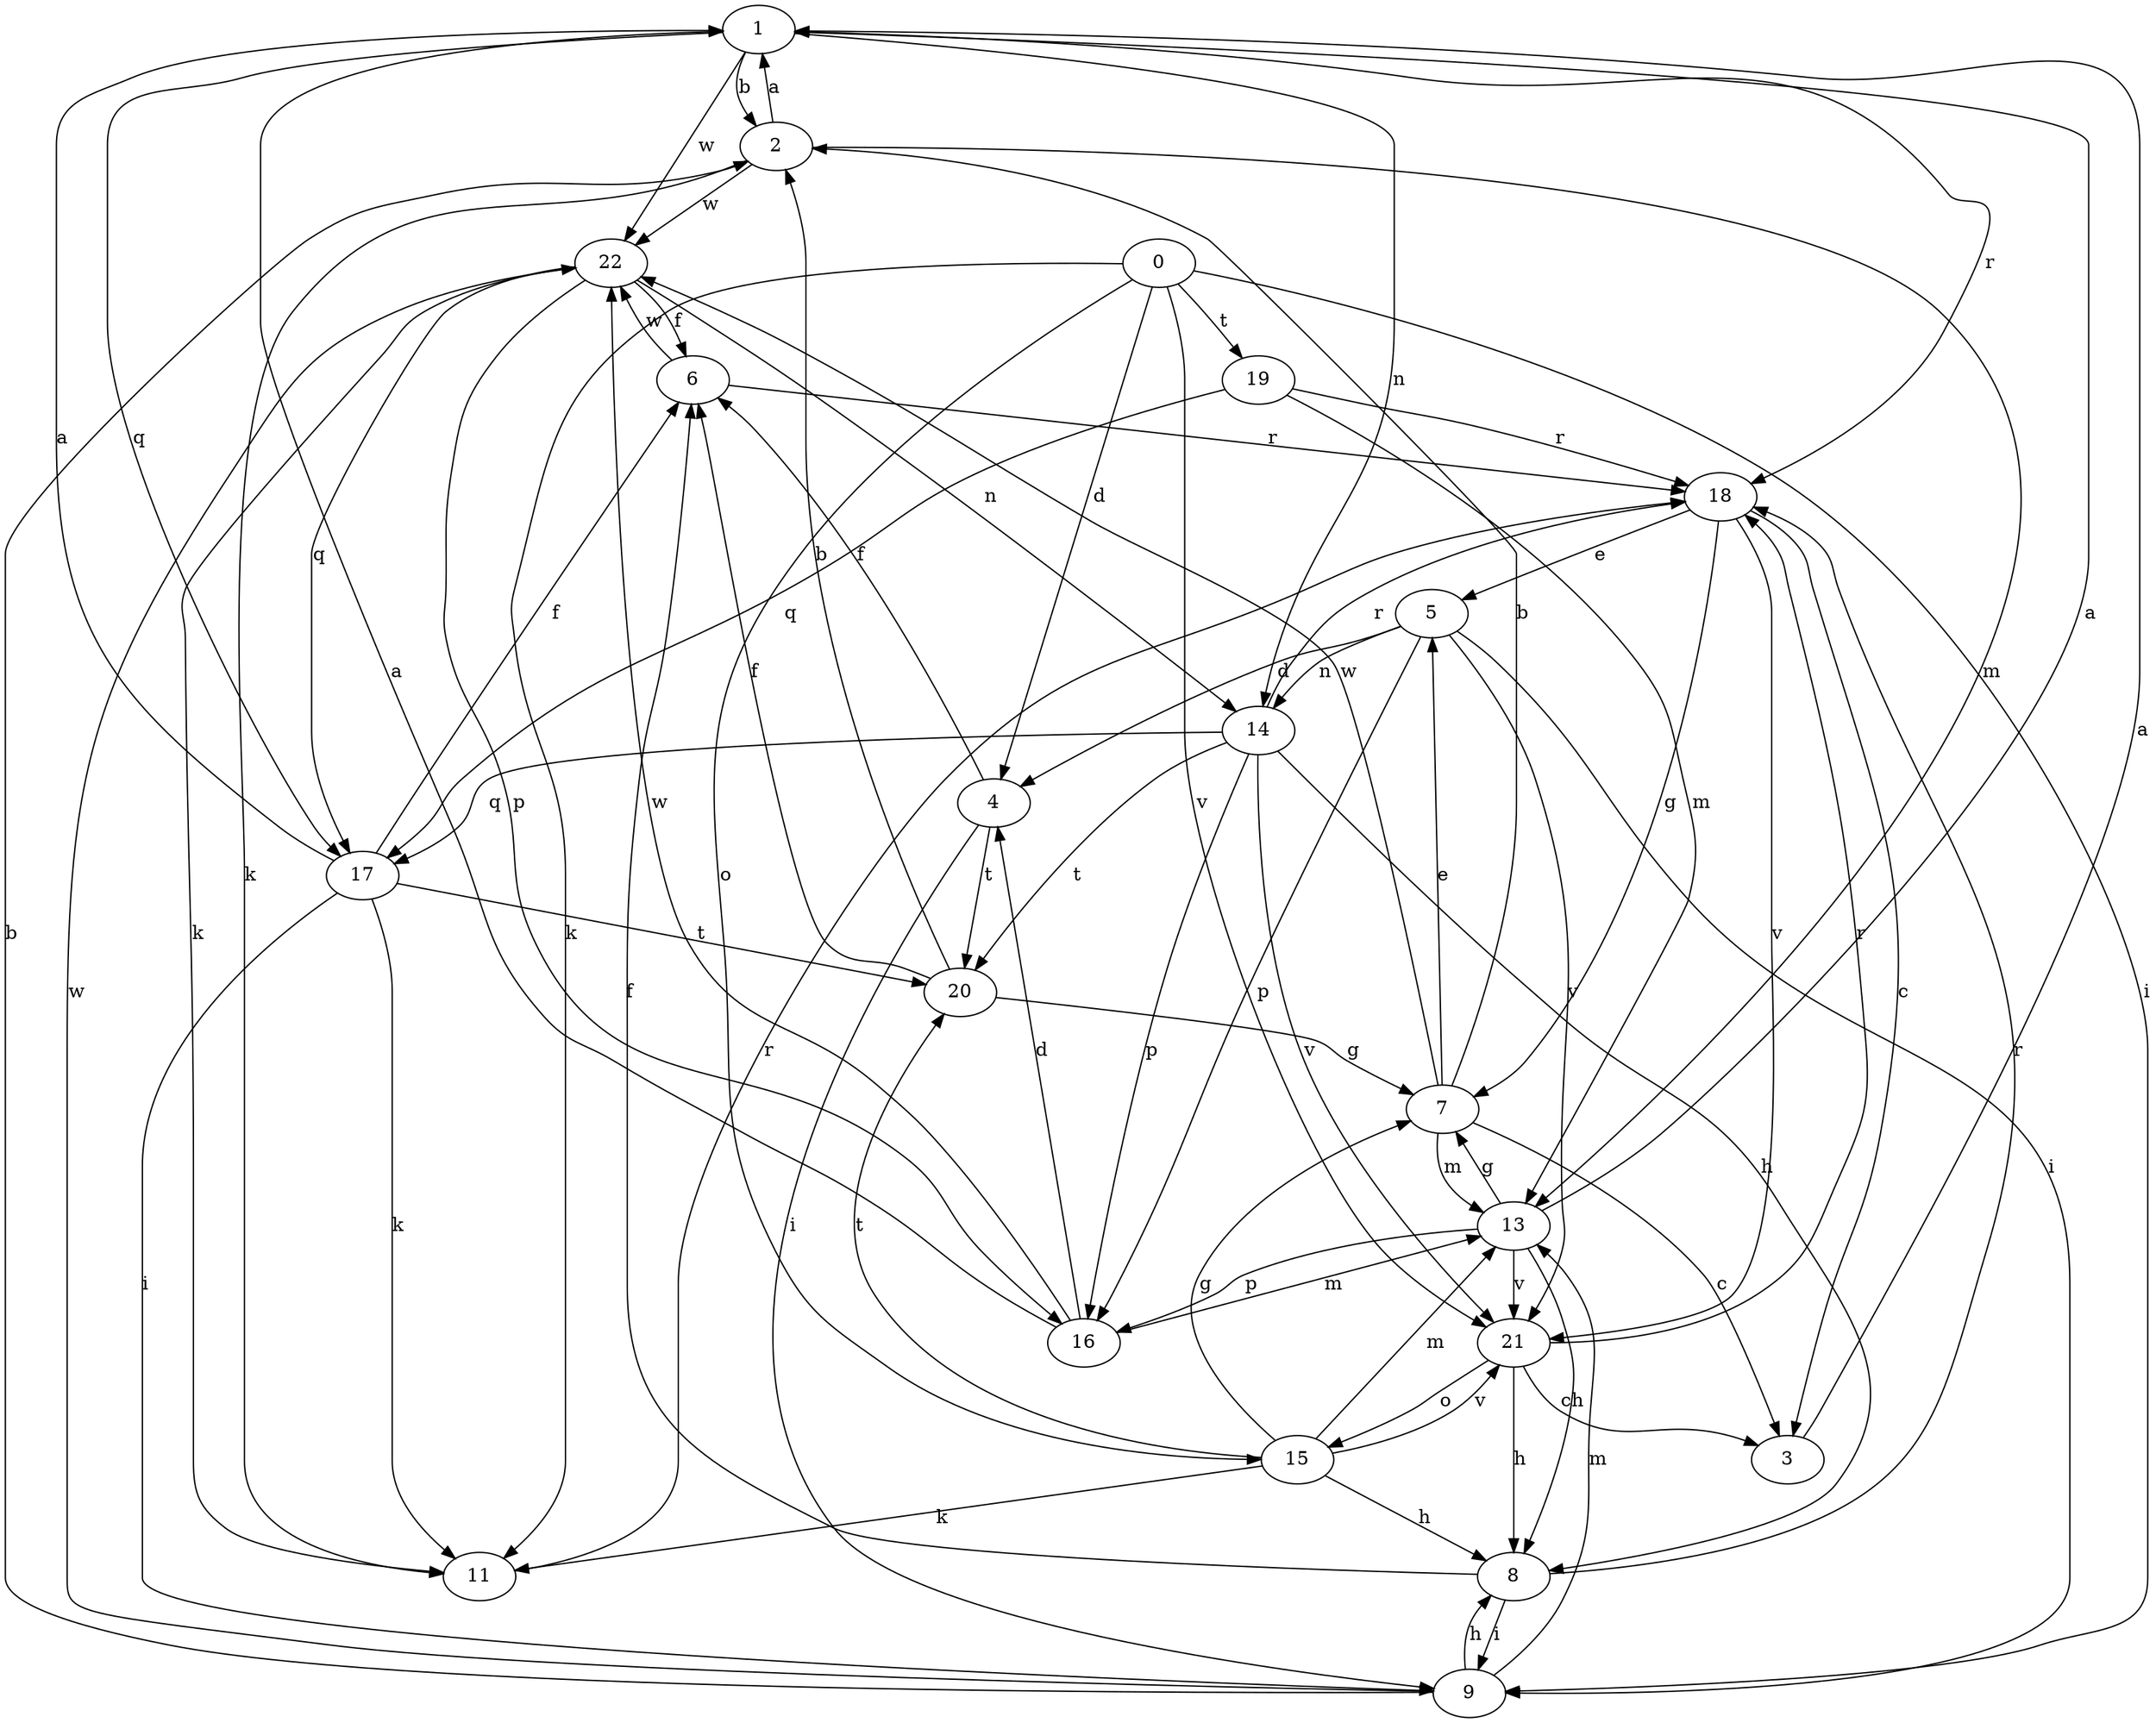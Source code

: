 strict digraph  {
1;
2;
3;
4;
5;
6;
7;
8;
9;
0;
11;
13;
14;
15;
16;
17;
18;
19;
20;
21;
22;
1 -> 2  [label=b];
1 -> 14  [label=n];
1 -> 17  [label=q];
1 -> 18  [label=r];
1 -> 22  [label=w];
2 -> 1  [label=a];
2 -> 11  [label=k];
2 -> 13  [label=m];
2 -> 22  [label=w];
3 -> 1  [label=a];
4 -> 6  [label=f];
4 -> 9  [label=i];
4 -> 20  [label=t];
5 -> 4  [label=d];
5 -> 9  [label=i];
5 -> 14  [label=n];
5 -> 16  [label=p];
5 -> 21  [label=v];
6 -> 18  [label=r];
6 -> 22  [label=w];
7 -> 2  [label=b];
7 -> 3  [label=c];
7 -> 5  [label=e];
7 -> 13  [label=m];
7 -> 22  [label=w];
8 -> 6  [label=f];
8 -> 9  [label=i];
8 -> 18  [label=r];
9 -> 2  [label=b];
9 -> 8  [label=h];
9 -> 13  [label=m];
9 -> 22  [label=w];
0 -> 4  [label=d];
0 -> 9  [label=i];
0 -> 11  [label=k];
0 -> 15  [label=o];
0 -> 19  [label=t];
0 -> 21  [label=v];
11 -> 18  [label=r];
13 -> 1  [label=a];
13 -> 7  [label=g];
13 -> 8  [label=h];
13 -> 16  [label=p];
13 -> 21  [label=v];
14 -> 8  [label=h];
14 -> 16  [label=p];
14 -> 17  [label=q];
14 -> 18  [label=r];
14 -> 20  [label=t];
14 -> 21  [label=v];
15 -> 7  [label=g];
15 -> 8  [label=h];
15 -> 11  [label=k];
15 -> 13  [label=m];
15 -> 20  [label=t];
15 -> 21  [label=v];
16 -> 1  [label=a];
16 -> 4  [label=d];
16 -> 13  [label=m];
16 -> 22  [label=w];
17 -> 1  [label=a];
17 -> 6  [label=f];
17 -> 9  [label=i];
17 -> 11  [label=k];
17 -> 20  [label=t];
18 -> 3  [label=c];
18 -> 5  [label=e];
18 -> 7  [label=g];
18 -> 21  [label=v];
19 -> 13  [label=m];
19 -> 17  [label=q];
19 -> 18  [label=r];
20 -> 2  [label=b];
20 -> 6  [label=f];
20 -> 7  [label=g];
21 -> 3  [label=c];
21 -> 8  [label=h];
21 -> 15  [label=o];
21 -> 18  [label=r];
22 -> 6  [label=f];
22 -> 11  [label=k];
22 -> 14  [label=n];
22 -> 16  [label=p];
22 -> 17  [label=q];
}
